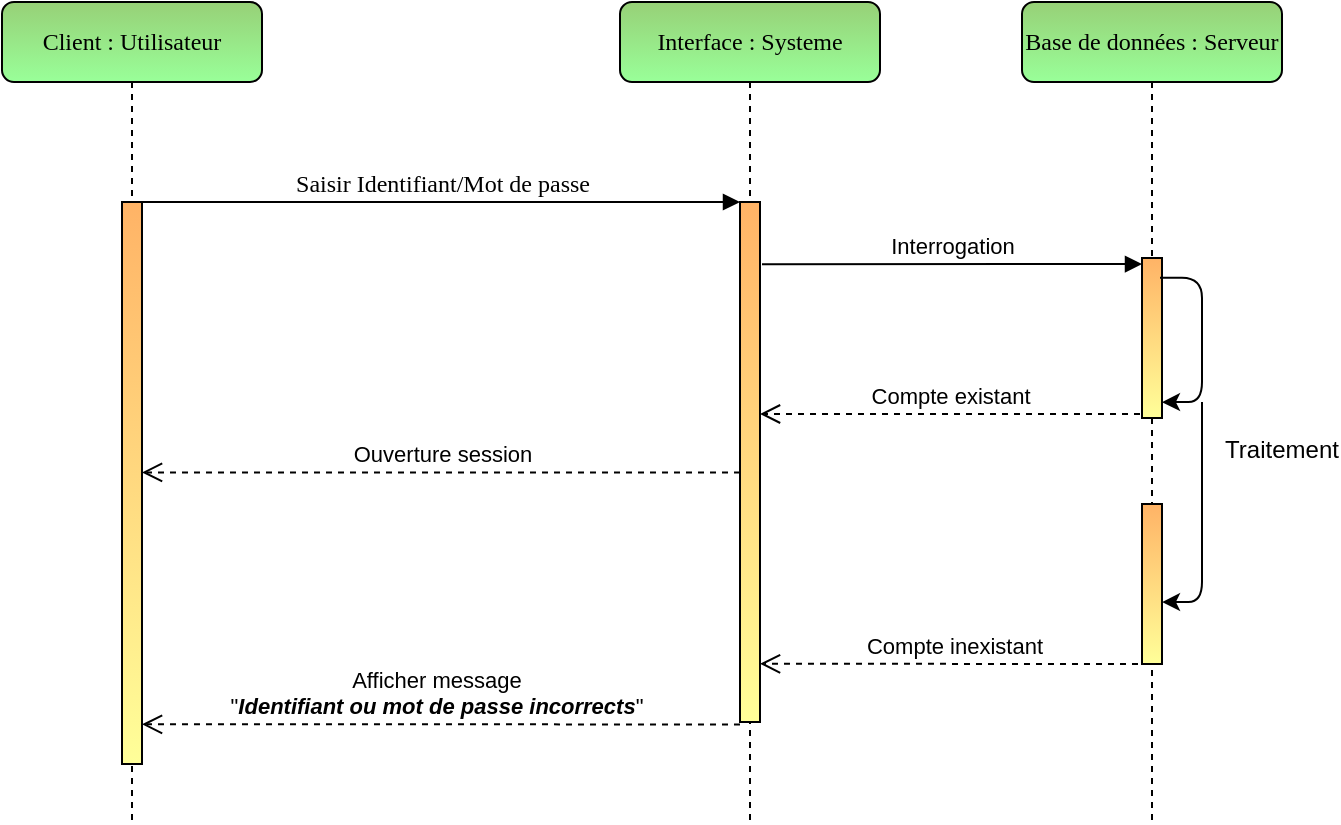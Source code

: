 <mxfile version="12.1.3" type="device" pages="1"><diagram name="Page-1" id="13e1069c-82ec-6db2-03f1-153e76fe0fe0"><mxGraphModel dx="2241" dy="945" grid="0" gridSize="10" guides="1" tooltips="1" connect="1" arrows="1" fold="1" page="0" pageScale="1" pageWidth="1100" pageHeight="850" background="none" math="0" shadow="0"><root><mxCell id="0"/><mxCell id="1" parent="0"/><mxCell id="7baba1c4bc27f4b0-2" value="Interface : Systeme" style="shape=umlLifeline;perimeter=lifelinePerimeter;whiteSpace=wrap;html=1;container=1;collapsible=0;recursiveResize=0;outlineConnect=0;rounded=1;shadow=0;comic=0;labelBackgroundColor=none;strokeColor=#000000;strokeWidth=1;fillColor=#97D077;fontFamily=Verdana;fontSize=12;align=center;gradientColor=#99FF99;glass=0;" parent="1" vertex="1"><mxGeometry x="204" y="79" width="130" height="410" as="geometry"/></mxCell><mxCell id="7baba1c4bc27f4b0-10" value="" style="html=1;points=[];perimeter=orthogonalPerimeter;rounded=0;shadow=0;comic=0;labelBackgroundColor=none;strokeColor=#000000;strokeWidth=1;fillColor=#FFB366;fontFamily=Verdana;fontSize=12;fontColor=#000000;align=center;gradientColor=#FFFF99;" parent="7baba1c4bc27f4b0-2" vertex="1"><mxGeometry x="60" y="100" width="10" height="260" as="geometry"/></mxCell><mxCell id="7baba1c4bc27f4b0-3" value="Base de données : Serveur" style="shape=umlLifeline;perimeter=lifelinePerimeter;whiteSpace=wrap;html=1;container=1;collapsible=0;recursiveResize=0;outlineConnect=0;rounded=1;shadow=0;comic=0;labelBackgroundColor=none;strokeColor=#000000;strokeWidth=1;fillColor=#97D077;fontFamily=Verdana;fontSize=12;align=center;gradientColor=#99FF99;glass=0;" parent="1" vertex="1"><mxGeometry x="405" y="79" width="130" height="410" as="geometry"/></mxCell><mxCell id="2kIuKXShc-Q4LClrFno7-2" value="" style="html=1;points=[];perimeter=orthogonalPerimeter;gradientColor=#FFFF99;fillColor=#FFB366;" parent="7baba1c4bc27f4b0-3" vertex="1"><mxGeometry x="60" y="128" width="10" height="80" as="geometry"/></mxCell><mxCell id="2kIuKXShc-Q4LClrFno7-9" value="" style="endArrow=classic;html=1;exitX=0.9;exitY=0.123;exitDx=0;exitDy=0;exitPerimeter=0;entryX=1;entryY=0.901;entryDx=0;entryDy=0;entryPerimeter=0;" parent="7baba1c4bc27f4b0-3" source="2kIuKXShc-Q4LClrFno7-2" target="2kIuKXShc-Q4LClrFno7-2" edge="1"><mxGeometry width="50" height="50" relative="1" as="geometry"><mxPoint x="-438" y="651" as="sourcePoint"/><mxPoint x="71" y="239.51" as="targetPoint"/><Array as="points"><mxPoint x="90" y="138"/><mxPoint x="90" y="200"/></Array></mxGeometry></mxCell><mxCell id="7baba1c4bc27f4b0-22" value="" style="html=1;points=[];perimeter=orthogonalPerimeter;rounded=0;shadow=0;comic=0;labelBackgroundColor=none;strokeColor=#000000;strokeWidth=1;fillColor=#FFB366;fontFamily=Verdana;fontSize=12;fontColor=#000000;align=center;gradientColor=#FFFF99;" parent="7baba1c4bc27f4b0-3" vertex="1"><mxGeometry x="60" y="251" width="10" height="80" as="geometry"/></mxCell><mxCell id="7baba1c4bc27f4b0-8" value="Client : Utilisateur" style="shape=umlLifeline;perimeter=lifelinePerimeter;whiteSpace=wrap;html=1;container=1;collapsible=0;recursiveResize=0;outlineConnect=0;rounded=1;shadow=0;comic=0;labelBackgroundColor=none;strokeColor=#000000;strokeWidth=1;fillColor=#97D077;fontFamily=Verdana;fontSize=12;align=center;gradientColor=#99FF99;glass=0;" parent="1" vertex="1"><mxGeometry x="-105" y="79" width="130" height="410" as="geometry"/></mxCell><mxCell id="7baba1c4bc27f4b0-9" value="" style="html=1;points=[];perimeter=orthogonalPerimeter;rounded=0;shadow=0;comic=0;labelBackgroundColor=none;strokeColor=#000000;strokeWidth=1;fillColor=#FFB366;fontFamily=Verdana;fontSize=12;fontColor=#000000;align=center;gradientColor=#FFFF99;" parent="7baba1c4bc27f4b0-8" vertex="1"><mxGeometry x="60" y="100" width="10" height="281" as="geometry"/></mxCell><mxCell id="7baba1c4bc27f4b0-11" value="Saisir Identifiant/Mot de passe" style="html=1;verticalAlign=bottom;endArrow=block;entryX=0;entryY=0;labelBackgroundColor=none;fontFamily=Verdana;fontSize=12;edgeStyle=elbowEdgeStyle;elbow=vertical;" parent="1" source="7baba1c4bc27f4b0-9" target="7baba1c4bc27f4b0-10" edge="1"><mxGeometry relative="1" as="geometry"><mxPoint x="220" y="190" as="sourcePoint"/></mxGeometry></mxCell><mxCell id="2kIuKXShc-Q4LClrFno7-3" value="Interrogation" style="html=1;verticalAlign=bottom;endArrow=block;entryX=0;entryY=0;labelBackgroundColor=none;exitX=1.1;exitY=0.108;exitDx=0;exitDy=0;exitPerimeter=0;" parent="1" edge="1"><mxGeometry x="0.005" relative="1" as="geometry"><mxPoint x="275" y="210.08" as="sourcePoint"/><mxPoint x="465" y="210" as="targetPoint"/><mxPoint as="offset"/></mxGeometry></mxCell><mxCell id="2kIuKXShc-Q4LClrFno7-4" value="Compte existant" style="html=1;verticalAlign=bottom;endArrow=open;dashed=1;endSize=8;exitX=-0.1;exitY=0.975;exitDx=0;exitDy=0;exitPerimeter=0;labelBackgroundColor=none;" parent="1" source="2kIuKXShc-Q4LClrFno7-2" target="7baba1c4bc27f4b0-10" edge="1"><mxGeometry relative="1" as="geometry"><mxPoint x="274" y="289" as="targetPoint"/><mxPoint x="464" y="327.51" as="sourcePoint"/><mxPoint as="offset"/></mxGeometry></mxCell><mxCell id="2kIuKXShc-Q4LClrFno7-13" value="&lt;div&gt;Ouverture session&lt;/div&gt;" style="html=1;verticalAlign=bottom;endArrow=open;dashed=1;endSize=8;exitX=0;exitY=0.52;exitDx=0;exitDy=0;exitPerimeter=0;labelBackgroundColor=none;" parent="1" source="7baba1c4bc27f4b0-10" target="7baba1c4bc27f4b0-9" edge="1"><mxGeometry relative="1" as="geometry"><mxPoint x="12" y="349" as="targetPoint"/><mxPoint x="240.5" y="327.91" as="sourcePoint"/></mxGeometry></mxCell><mxCell id="2kIuKXShc-Q4LClrFno7-14" value="Traitement" style="text;html=1;strokeColor=none;fillColor=none;align=center;verticalAlign=middle;whiteSpace=wrap;rounded=0;shadow=0;glass=0;" parent="1" vertex="1"><mxGeometry x="515" y="293" width="40" height="20" as="geometry"/></mxCell><mxCell id="2kIuKXShc-Q4LClrFno7-18" value="" style="endArrow=classic;html=1;entryX=1;entryY=0.613;entryDx=0;entryDy=0;entryPerimeter=0;" parent="1" target="7baba1c4bc27f4b0-22" edge="1"><mxGeometry width="50" height="50" relative="1" as="geometry"><mxPoint x="495" y="279" as="sourcePoint"/><mxPoint x="-25" y="680" as="targetPoint"/><Array as="points"><mxPoint x="495" y="379"/></Array></mxGeometry></mxCell><mxCell id="2kIuKXShc-Q4LClrFno7-19" value="&lt;div&gt;Compte inexistant&lt;/div&gt;" style="html=1;verticalAlign=bottom;endArrow=open;dashed=1;endSize=8;exitX=0.4;exitY=1;exitDx=0;exitDy=0;exitPerimeter=0;entryX=1;entryY=0.888;entryDx=0;entryDy=0;entryPerimeter=0;labelBackgroundColor=none;" parent="1" source="7baba1c4bc27f4b0-22" target="7baba1c4bc27f4b0-10" edge="1"><mxGeometry x="0.005" relative="1" as="geometry"><mxPoint x="290" y="410" as="targetPoint"/><mxPoint x="442" y="409" as="sourcePoint"/><mxPoint as="offset"/></mxGeometry></mxCell><mxCell id="2kIuKXShc-Q4LClrFno7-20" value="&lt;div&gt;Afficher message&lt;/div&gt;&lt;div&gt;&quot;&lt;i&gt;&lt;b&gt;Identifiant ou mot de passe incorrects&lt;/b&gt;&lt;/i&gt;&quot;&lt;/div&gt;" style="html=1;verticalAlign=bottom;endArrow=open;dashed=1;endSize=8;exitX=0;exitY=0.52;exitDx=0;exitDy=0;exitPerimeter=0;entryX=1;entryY=0.589;entryDx=0;entryDy=0;entryPerimeter=0;labelBackgroundColor=none;" parent="1" edge="1"><mxGeometry x="0.019" relative="1" as="geometry"><mxPoint x="-35" y="440.16" as="targetPoint"/><mxPoint x="264" y="440.2" as="sourcePoint"/><mxPoint as="offset"/></mxGeometry></mxCell></root></mxGraphModel></diagram></mxfile>
